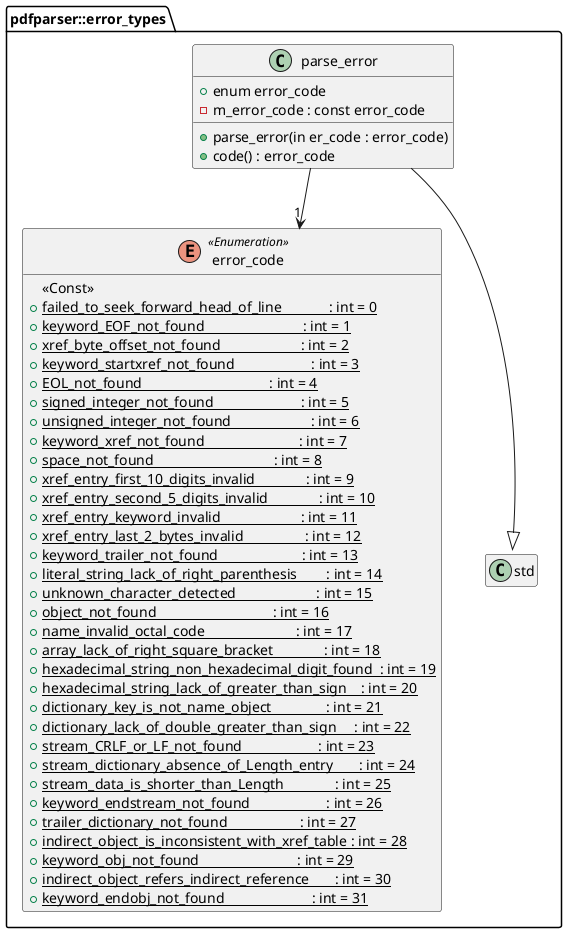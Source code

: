 @startuml error_types
hide empty members
namespace pdfparser::error_types {
enum error_code <<Enumeration>> {
	<<Const>>
	+{static} failed_to_seek_forward_head_of_line             : int = 0
	+{static} keyword_EOF_not_found                           : int = 1
	+{static} xref_byte_offset_not_found                      : int = 2
	+{static} keyword_startxref_not_found                     : int = 3
	+{static} EOL_not_found                                   : int = 4
	+{static} signed_integer_not_found                        : int = 5
	+{static} unsigned_integer_not_found                      : int = 6
	+{static} keyword_xref_not_found                          : int = 7
	+{static} space_not_found                                 : int = 8
	+{static} xref_entry_first_10_digits_invalid              : int = 9
	+{static} xref_entry_second_5_digits_invalid              : int = 10
	+{static} xref_entry_keyword_invalid                      : int = 11
	+{static} xref_entry_last_2_bytes_invalid                 : int = 12
	+{static} keyword_trailer_not_found                       : int = 13
	+{static} literal_string_lack_of_right_parenthesis        : int = 14
	+{static} unknown_character_detected                      : int = 15
	+{static} object_not_found                                : int = 16
	+{static} name_invalid_octal_code                         : int = 17
	+{static} array_lack_of_right_square_bracket              : int = 18
	+{static} hexadecimal_string_non_hexadecimal_digit_found  : int = 19
	+{static} hexadecimal_string_lack_of_greater_than_sign    : int = 20
	+{static} dictionary_key_is_not_name_object               : int = 21
	+{static} dictionary_lack_of_double_greater_than_sign     : int = 22
	+{static} stream_CRLF_or_LF_not_found                     : int = 23
	+{static} stream_dictionary_absence_of_Length_entry       : int = 24
	+{static} stream_data_is_shorter_than_Length              : int = 25
	+{static} keyword_endstream_not_found                     : int = 26
	+{static} trailer_dictionary_not_found                    : int = 27
	+{static} indirect_object_is_inconsistent_with_xref_table : int = 28
	+{static} keyword_obj_not_found                           : int = 29
	+{static} indirect_object_refers_indirect_reference       : int = 30
	+{static} keyword_endobj_not_found                        : int = 31
}
class parse_error {
	+enum error_code
	-m_error_code : const error_code

	+parse_error(in er_code : error_code)
	+code() : error_code
}
parse_error --|> std::runtime_error
parse_error --> "1" error_code
}
@enduml
